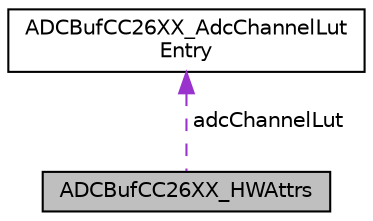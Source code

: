 digraph "ADCBufCC26XX_HWAttrs"
{
  edge [fontname="Helvetica",fontsize="10",labelfontname="Helvetica",labelfontsize="10"];
  node [fontname="Helvetica",fontsize="10",shape=record];
  Node1 [label="ADCBufCC26XX_HWAttrs",height=0.2,width=0.4,color="black", fillcolor="grey75", style="filled", fontcolor="black"];
  Node2 -> Node1 [dir="back",color="darkorchid3",fontsize="10",style="dashed",label=" adcChannelLut" ,fontname="Helvetica"];
  Node2 [label="ADCBufCC26XX_AdcChannelLut\lEntry",height=0.2,width=0.4,color="black", fillcolor="white", style="filled",URL="$struct_a_d_c_buf_c_c26_x_x___adc_channel_lut_entry.html",tooltip="Table entry that maps a virtual adc channel to a dio and its corresponding internal analogue signal..."];
}
